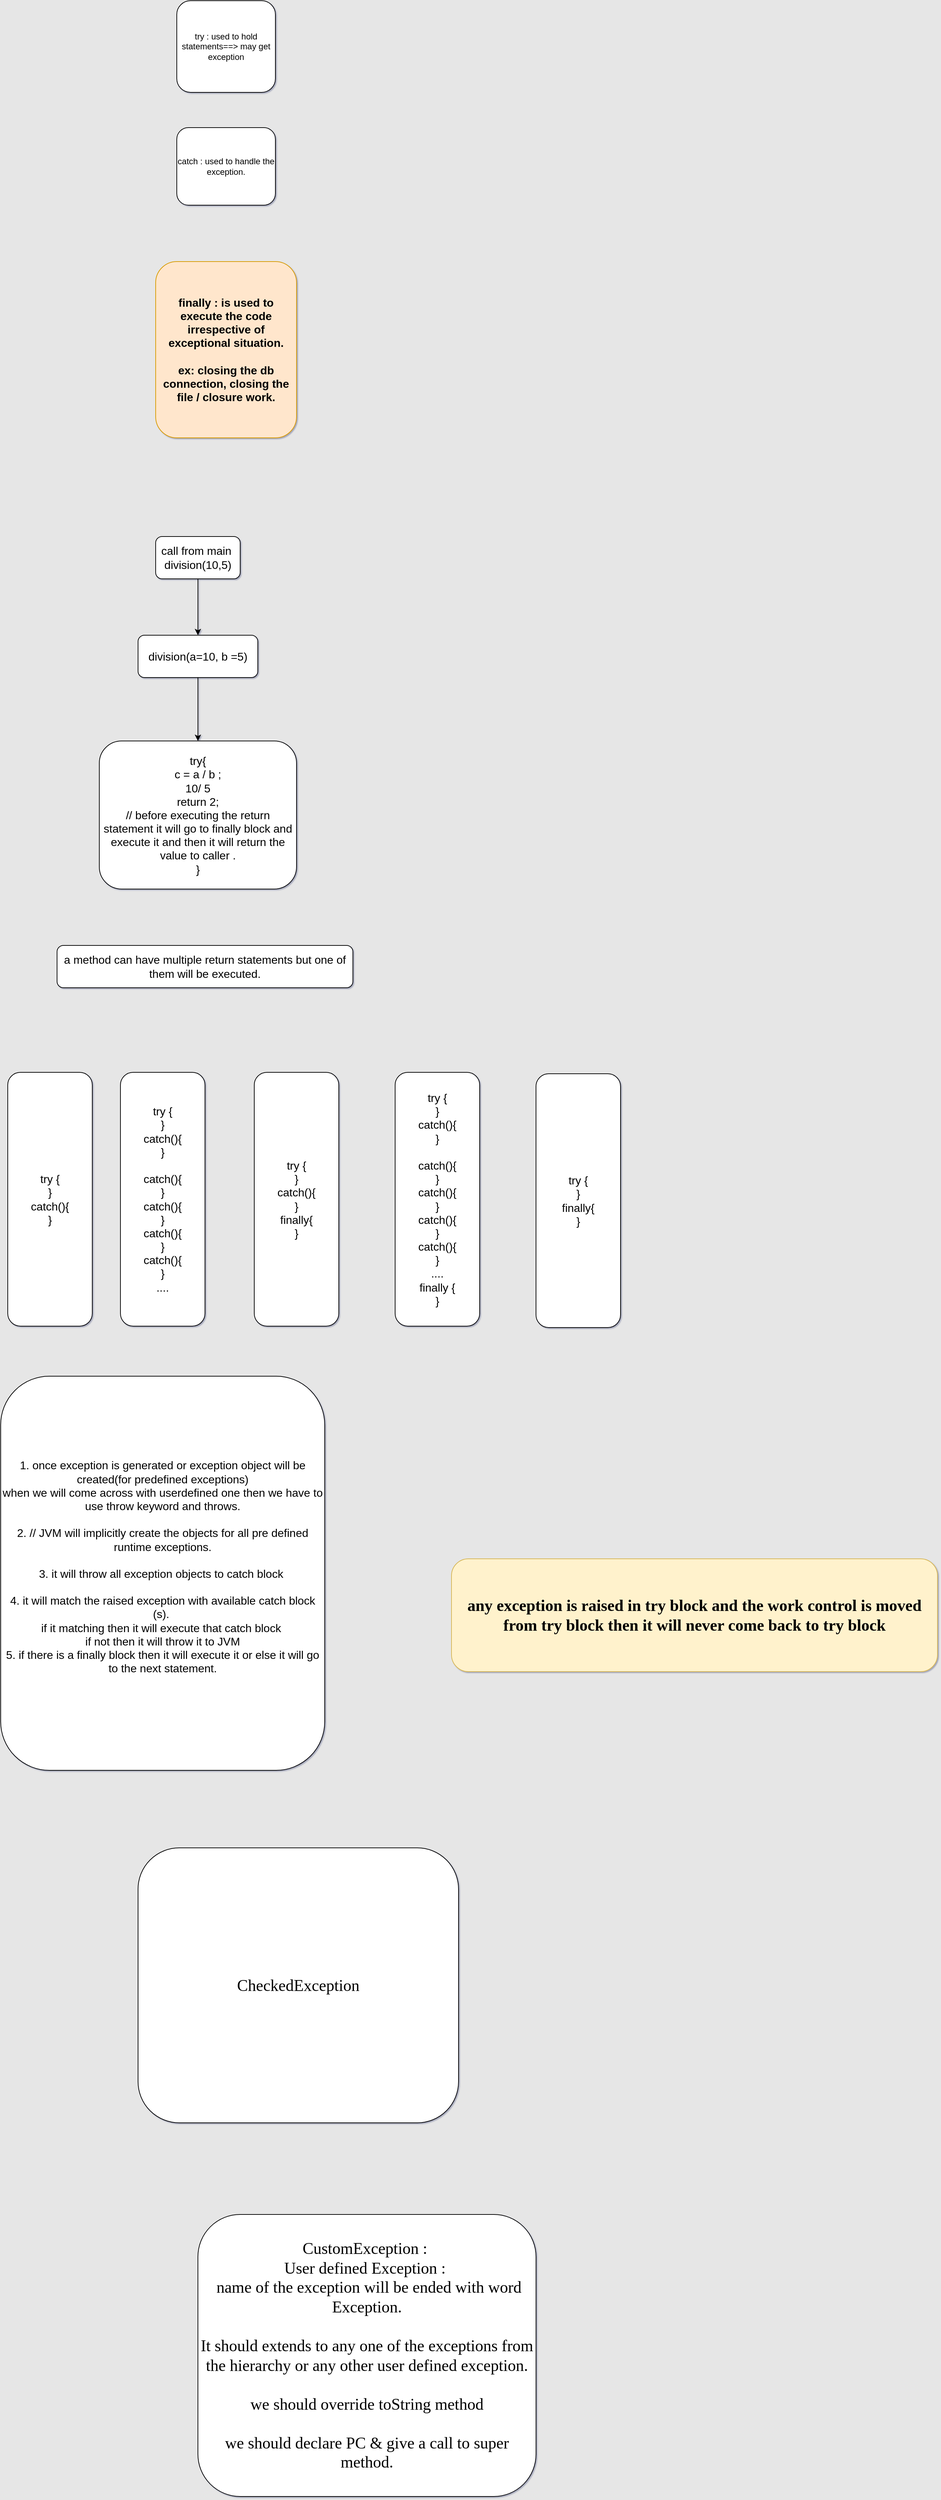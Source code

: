 <mxfile version="15.2.9" type="github" pages="2">
  <diagram id="KOsFHXbVnDmWhLEfPkbn" name="Page-1">
    <mxGraphModel dx="1673" dy="934" grid="1" gridSize="10" guides="1" tooltips="1" connect="1" arrows="1" fold="1" page="1" pageScale="1" pageWidth="850" pageHeight="1100" background="#E6E6E6" math="0" shadow="1">
      <root>
        <mxCell id="0" />
        <mxCell id="1" parent="0" />
        <mxCell id="-pQuZumZaUtOP_BRjxFS-1" value="try : used to hold statements==&amp;gt; may get exception" style="rounded=1;whiteSpace=wrap;html=1;" vertex="1" parent="1">
          <mxGeometry x="290" y="90" width="140" height="130" as="geometry" />
        </mxCell>
        <mxCell id="-pQuZumZaUtOP_BRjxFS-2" value="catch : used to handle the exception." style="rounded=1;whiteSpace=wrap;html=1;" vertex="1" parent="1">
          <mxGeometry x="290" y="270" width="140" height="110" as="geometry" />
        </mxCell>
        <mxCell id="-pQuZumZaUtOP_BRjxFS-3" value="finally : is used to execute the code irrespective of exceptional situation.&lt;br&gt;&lt;br&gt;ex: closing the db connection, closing the file / closure work.&lt;br&gt;" style="rounded=1;whiteSpace=wrap;html=1;fillColor=#ffe6cc;strokeColor=#d79b00;fontStyle=1;fontSize=16;" vertex="1" parent="1">
          <mxGeometry x="260" y="460" width="200" height="250" as="geometry" />
        </mxCell>
        <mxCell id="-pQuZumZaUtOP_BRjxFS-6" value="" style="edgeStyle=orthogonalEdgeStyle;rounded=0;orthogonalLoop=1;jettySize=auto;html=1;fontSize=16;" edge="1" parent="1" source="-pQuZumZaUtOP_BRjxFS-4" target="-pQuZumZaUtOP_BRjxFS-5">
          <mxGeometry relative="1" as="geometry" />
        </mxCell>
        <mxCell id="-pQuZumZaUtOP_BRjxFS-4" value="call from main&amp;nbsp;&lt;br&gt;division(10,5)" style="rounded=1;whiteSpace=wrap;html=1;fontSize=16;" vertex="1" parent="1">
          <mxGeometry x="260" y="850" width="120" height="60" as="geometry" />
        </mxCell>
        <mxCell id="-pQuZumZaUtOP_BRjxFS-8" value="" style="edgeStyle=orthogonalEdgeStyle;rounded=0;orthogonalLoop=1;jettySize=auto;html=1;fontSize=16;" edge="1" parent="1" source="-pQuZumZaUtOP_BRjxFS-5" target="-pQuZumZaUtOP_BRjxFS-7">
          <mxGeometry relative="1" as="geometry" />
        </mxCell>
        <mxCell id="-pQuZumZaUtOP_BRjxFS-5" value="division(a=10, b =5)" style="whiteSpace=wrap;html=1;rounded=1;fontSize=16;" vertex="1" parent="1">
          <mxGeometry x="235" y="990" width="170" height="60" as="geometry" />
        </mxCell>
        <mxCell id="-pQuZumZaUtOP_BRjxFS-7" value="try{&lt;br&gt;c = a / b ;&lt;br&gt;10/ 5&lt;br&gt;return 2;&lt;br&gt;// before executing the return statement it will go to finally block and execute it and then it will return the value to caller .&lt;br&gt;}" style="whiteSpace=wrap;html=1;rounded=1;fontSize=16;" vertex="1" parent="1">
          <mxGeometry x="180" y="1140" width="280" height="210" as="geometry" />
        </mxCell>
        <mxCell id="-pQuZumZaUtOP_BRjxFS-9" value="a method can have multiple return statements but one of them will be executed." style="rounded=1;whiteSpace=wrap;html=1;fontSize=16;" vertex="1" parent="1">
          <mxGeometry x="120" y="1430" width="420" height="60" as="geometry" />
        </mxCell>
        <mxCell id="-pQuZumZaUtOP_BRjxFS-10" value="try {&lt;br&gt;}&lt;br&gt;catch(){&lt;br&gt;}&lt;br&gt;" style="rounded=1;whiteSpace=wrap;html=1;fontSize=16;" vertex="1" parent="1">
          <mxGeometry x="50" y="1610" width="120" height="360" as="geometry" />
        </mxCell>
        <mxCell id="-pQuZumZaUtOP_BRjxFS-11" value="try {&lt;br&gt;}&lt;br&gt;catch(){&lt;br&gt;}&lt;br&gt;&lt;br&gt;catch(){&lt;br&gt;}&lt;br&gt;catch(){&lt;br&gt;}&lt;br&gt;catch(){&lt;br&gt;}&lt;br&gt;catch(){&lt;br&gt;}&lt;br&gt;....&lt;br&gt;" style="rounded=1;whiteSpace=wrap;html=1;fontSize=16;" vertex="1" parent="1">
          <mxGeometry x="210" y="1610" width="120" height="360" as="geometry" />
        </mxCell>
        <mxCell id="-pQuZumZaUtOP_BRjxFS-12" value="try {&lt;br&gt;}&lt;br&gt;catch(){&lt;br&gt;}&lt;br&gt;finally{&lt;br&gt;}" style="rounded=1;whiteSpace=wrap;html=1;fontSize=16;" vertex="1" parent="1">
          <mxGeometry x="400" y="1610" width="120" height="360" as="geometry" />
        </mxCell>
        <mxCell id="-pQuZumZaUtOP_BRjxFS-13" value="try {&lt;br&gt;}&lt;br&gt;catch(){&lt;br&gt;}&lt;br&gt;&lt;br&gt;catch(){&lt;br&gt;}&lt;br&gt;catch(){&lt;br&gt;}&lt;br&gt;catch(){&lt;br&gt;}&lt;br&gt;catch(){&lt;br&gt;}&lt;br&gt;....&lt;br&gt;finally {&lt;br&gt;}" style="rounded=1;whiteSpace=wrap;html=1;fontSize=16;" vertex="1" parent="1">
          <mxGeometry x="600" y="1610" width="120" height="360" as="geometry" />
        </mxCell>
        <mxCell id="-pQuZumZaUtOP_BRjxFS-14" value="try {&lt;br&gt;}&lt;br&gt;finally{&lt;br&gt;}" style="rounded=1;whiteSpace=wrap;html=1;fontSize=16;" vertex="1" parent="1">
          <mxGeometry x="800" y="1612" width="120" height="360" as="geometry" />
        </mxCell>
        <mxCell id="-pQuZumZaUtOP_BRjxFS-15" value="1. once exception is generated or exception object will be created(for predefined exceptions)&lt;br&gt;when we will come across with userdefined one then we have to use throw keyword and throws.&lt;br&gt;&amp;nbsp;&lt;br&gt;2.&amp;nbsp;// JVM will implicitly create the objects for all pre defined runtime exceptions.&lt;br&gt;&lt;br&gt;3. it will throw all exception objects to catch block&amp;nbsp;&lt;br&gt;&lt;br&gt;4. it will match the raised exception with available catch block (s).&amp;nbsp; &lt;br&gt;if it matching then it will execute that catch block&amp;nbsp;&lt;br&gt;if not then it will throw it to JVM&lt;br&gt;5. if there is a finally block then it will execute it or else it will go to the next statement.&lt;br&gt;&lt;br&gt;" style="rounded=1;whiteSpace=wrap;html=1;fontSize=16;" vertex="1" parent="1">
          <mxGeometry x="40" y="2041" width="460" height="559" as="geometry" />
        </mxCell>
        <mxCell id="-pQuZumZaUtOP_BRjxFS-16" value="any exception is raised in try block and the work control is moved from try block then it will never come back to try block" style="rounded=1;whiteSpace=wrap;html=1;fontSize=23;fontStyle=1;fontFamily=Comic Sans MS;fillColor=#fff2cc;strokeColor=#d6b656;" vertex="1" parent="1">
          <mxGeometry x="680" y="2300" width="690" height="160" as="geometry" />
        </mxCell>
        <mxCell id="-pQuZumZaUtOP_BRjxFS-17" value="CheckedException" style="rounded=1;whiteSpace=wrap;html=1;fontFamily=Comic Sans MS;fontSize=23;" vertex="1" parent="1">
          <mxGeometry x="235" y="2710" width="455" height="390" as="geometry" />
        </mxCell>
        <mxCell id="-pQuZumZaUtOP_BRjxFS-18" value="CustomException :&amp;nbsp;&lt;br&gt;User defined Exception :&amp;nbsp;&lt;br&gt;&amp;nbsp;name of the exception will be ended with word Exception.&lt;br&gt;&lt;br&gt;It should extends to any one of the exceptions from the hierarchy or any other user defined exception.&lt;br&gt;&lt;br&gt;we should override toString method&lt;br&gt;&lt;br&gt;we should declare PC &amp;amp; give a call to super method.&lt;br&gt;" style="rounded=1;whiteSpace=wrap;html=1;fontFamily=Comic Sans MS;fontSize=23;" vertex="1" parent="1">
          <mxGeometry x="320" y="3230" width="480" height="400" as="geometry" />
        </mxCell>
      </root>
    </mxGraphModel>
  </diagram>
  <diagram id="ga43FBYxD47Y-ojxkggj" name="String String buffer">
    <mxGraphModel dx="1888" dy="579" grid="1" gridSize="10" guides="1" tooltips="1" connect="1" arrows="1" fold="1" page="1" pageScale="1" pageWidth="850" pageHeight="1100" math="0" shadow="0">
      <root>
        <mxCell id="6bLkr666cF2w7Ll-ntS_-0" />
        <mxCell id="6bLkr666cF2w7Ll-ntS_-1" parent="6bLkr666cF2w7Ll-ntS_-0" />
        <mxCell id="6bLkr666cF2w7Ll-ntS_-14" value="" style="ellipse;shape=cloud;whiteSpace=wrap;html=1;fontFamily=Comic Sans MS;fontSize=23;" vertex="1" parent="6bLkr666cF2w7Ll-ntS_-1">
          <mxGeometry x="400" y="675" width="420" height="280" as="geometry" />
        </mxCell>
        <mxCell id="6bLkr666cF2w7Ll-ntS_-2" value="What is String?:&lt;br&gt;its a final class&amp;nbsp;&lt;br&gt;String objects are immutable.&lt;br&gt;internally it will hold the content in terms of a character array.&lt;br&gt;&lt;br&gt;&lt;span style=&quot;color: rgb(71 , 71 , 71) ; font-family: &amp;#34;dejavu serif&amp;#34; , &amp;#34;georgia&amp;#34; , &amp;#34;times new roman&amp;#34; , &amp;#34;times&amp;#34; , serif ; font-size: 14px ; text-align: left ; background-color: rgb(255 , 255 , 255)&quot;&gt;The&amp;nbsp;&lt;/span&gt;&lt;code style=&quot;font-family: &amp;#34;dejavu sans mono&amp;#34; , monospace ; font-size: 14px ; padding-top: 4px ; margin-top: 8px ; line-height: 1.4em ; color: rgb(71 , 71 , 71) ; text-align: left ; background-color: rgb(255 , 255 , 255)&quot;&gt;String&lt;/code&gt;&lt;span style=&quot;color: rgb(71 , 71 , 71) ; font-family: &amp;#34;dejavu serif&amp;#34; , &amp;#34;georgia&amp;#34; , &amp;#34;times new roman&amp;#34; , &amp;#34;times&amp;#34; , serif ; font-size: 14px ; text-align: left ; background-color: rgb(255 , 255 , 255)&quot;&gt;&amp;nbsp;class represents character strings. All string literals in Java programs, such as&amp;nbsp;&lt;/span&gt;&lt;code style=&quot;font-family: &amp;#34;dejavu sans mono&amp;#34; , monospace ; font-size: 14px ; padding-top: 4px ; margin-top: 8px ; line-height: 1.4em ; color: rgb(71 , 71 , 71) ; text-align: left ; background-color: rgb(255 , 255 , 255)&quot;&gt;&quot;abc&quot;&lt;/code&gt;&lt;span style=&quot;color: rgb(71 , 71 , 71) ; font-family: &amp;#34;dejavu serif&amp;#34; , &amp;#34;georgia&amp;#34; , &amp;#34;times new roman&amp;#34; , &amp;#34;times&amp;#34; , serif ; font-size: 14px ; text-align: left ; background-color: rgb(255 , 255 , 255)&quot;&gt;, are implemented as instances of this class.&lt;br&gt;&lt;/span&gt;&lt;br&gt;&quot;&quot; in any java program then all those are string objects.&lt;br&gt;" style="rounded=1;whiteSpace=wrap;html=1;fontFamily=Comic Sans MS;fontSize=23;" vertex="1" parent="6bLkr666cF2w7Ll-ntS_-1">
          <mxGeometry x="190" y="130" width="350" height="380" as="geometry" />
        </mxCell>
        <mxCell id="6bLkr666cF2w7Ll-ntS_-3" value="" style="rounded=0;whiteSpace=wrap;html=1;fontFamily=Comic Sans MS;fontSize=23;fillColor=#fff2cc;strokeColor=#d6b656;" vertex="1" parent="6bLkr666cF2w7Ll-ntS_-1">
          <mxGeometry x="60" y="570" width="310" height="250" as="geometry" />
        </mxCell>
        <mxCell id="6bLkr666cF2w7Ll-ntS_-4" value="Abhinandan" style="rounded=1;whiteSpace=wrap;html=1;fontFamily=Comic Sans MS;fontSize=23;" vertex="1" parent="6bLkr666cF2w7Ll-ntS_-1">
          <mxGeometry x="120" y="600" width="150" height="40" as="geometry" />
        </mxCell>
        <mxCell id="6bLkr666cF2w7Ll-ntS_-5" value="cogent" style="rounded=1;whiteSpace=wrap;html=1;fontFamily=Comic Sans MS;fontSize=23;" vertex="1" parent="6bLkr666cF2w7Ll-ntS_-1">
          <mxGeometry x="120" y="675" width="150" height="40" as="geometry" />
        </mxCell>
        <mxCell id="6bLkr666cF2w7Ll-ntS_-16" style="edgeStyle=orthogonalEdgeStyle;rounded=0;orthogonalLoop=1;jettySize=auto;html=1;fontFamily=Comic Sans MS;fontSize=23;" edge="1" parent="6bLkr666cF2w7Ll-ntS_-1" source="6bLkr666cF2w7Ll-ntS_-7" target="6bLkr666cF2w7Ll-ntS_-15">
          <mxGeometry relative="1" as="geometry">
            <Array as="points">
              <mxPoint x="-120" y="870" />
              <mxPoint x="600" y="870" />
            </Array>
          </mxGeometry>
        </mxCell>
        <mxCell id="6bLkr666cF2w7Ll-ntS_-7" value="String s&amp;nbsp;&lt;br&gt;String s2&lt;br&gt;String s3" style="shape=partialRectangle;whiteSpace=wrap;html=1;top=0;left=0;fillColor=none;fontFamily=Comic Sans MS;fontSize=23;" vertex="1" parent="6bLkr666cF2w7Ll-ntS_-1">
          <mxGeometry x="-180" y="630" width="120" height="110" as="geometry" />
        </mxCell>
        <mxCell id="6bLkr666cF2w7Ll-ntS_-9" value="" style="endArrow=none;html=1;fontFamily=Comic Sans MS;fontSize=23;" edge="1" parent="6bLkr666cF2w7Ll-ntS_-1">
          <mxGeometry width="50" height="50" relative="1" as="geometry">
            <mxPoint x="-180" y="720" as="sourcePoint" />
            <mxPoint x="-180" y="640" as="targetPoint" />
          </mxGeometry>
        </mxCell>
        <mxCell id="6bLkr666cF2w7Ll-ntS_-10" value="" style="endArrow=classic;html=1;fontFamily=Comic Sans MS;fontSize=23;" edge="1" parent="6bLkr666cF2w7Ll-ntS_-1" source="6bLkr666cF2w7Ll-ntS_-7">
          <mxGeometry width="50" height="50" relative="1" as="geometry">
            <mxPoint x="70" y="670" as="sourcePoint" />
            <mxPoint x="120" y="620" as="targetPoint" />
          </mxGeometry>
        </mxCell>
        <mxCell id="6bLkr666cF2w7Ll-ntS_-11" value="" style="endArrow=classic;html=1;fontFamily=Comic Sans MS;fontSize=23;entryX=0;entryY=0.5;entryDx=0;entryDy=0;" edge="1" parent="6bLkr666cF2w7Ll-ntS_-1" source="6bLkr666cF2w7Ll-ntS_-7" target="6bLkr666cF2w7Ll-ntS_-5">
          <mxGeometry width="50" height="50" relative="1" as="geometry">
            <mxPoint x="-50" y="660" as="sourcePoint" />
            <mxPoint x="130" y="630" as="targetPoint" />
          </mxGeometry>
        </mxCell>
        <mxCell id="6bLkr666cF2w7Ll-ntS_-27" style="edgeStyle=orthogonalEdgeStyle;rounded=0;orthogonalLoop=1;jettySize=auto;html=1;entryX=0;entryY=0.25;entryDx=0;entryDy=0;fontFamily=Comic Sans MS;fontSize=23;" edge="1" parent="6bLkr666cF2w7Ll-ntS_-1" source="6bLkr666cF2w7Ll-ntS_-13" target="6bLkr666cF2w7Ll-ntS_-5">
          <mxGeometry relative="1" as="geometry" />
        </mxCell>
        <mxCell id="6bLkr666cF2w7Ll-ntS_-13" value="String 5" style="text;html=1;strokeColor=none;fillColor=none;align=center;verticalAlign=middle;whiteSpace=wrap;rounded=0;fontFamily=Comic Sans MS;fontSize=23;" vertex="1" parent="6bLkr666cF2w7Ll-ntS_-1">
          <mxGeometry x="-180" y="520" width="120" height="130" as="geometry" />
        </mxCell>
        <mxCell id="6bLkr666cF2w7Ll-ntS_-15" value="&quot;congent university&quot;" style="rounded=1;whiteSpace=wrap;html=1;fontFamily=Comic Sans MS;fontSize=23;" vertex="1" parent="6bLkr666cF2w7Ll-ntS_-1">
          <mxGeometry x="540" y="760" width="120" height="60" as="geometry" />
        </mxCell>
        <mxCell id="6bLkr666cF2w7Ll-ntS_-17" value="heap area" style="text;html=1;strokeColor=#6c8ebf;fillColor=#dae8fc;align=center;verticalAlign=middle;whiteSpace=wrap;rounded=0;fontFamily=Comic Sans MS;fontSize=23;" vertex="1" parent="6bLkr666cF2w7Ll-ntS_-1">
          <mxGeometry x="690" y="860" width="120" height="20" as="geometry" />
        </mxCell>
        <mxCell id="6bLkr666cF2w7Ll-ntS_-24" style="edgeStyle=orthogonalEdgeStyle;rounded=0;orthogonalLoop=1;jettySize=auto;html=1;fontFamily=Comic Sans MS;fontSize=23;" edge="1" parent="6bLkr666cF2w7Ll-ntS_-1" source="6bLkr666cF2w7Ll-ntS_-18">
          <mxGeometry relative="1" as="geometry">
            <mxPoint x="130" y="620" as="targetPoint" />
          </mxGeometry>
        </mxCell>
        <mxCell id="6bLkr666cF2w7Ll-ntS_-18" value="String s4" style="text;html=1;strokeColor=none;fillColor=none;align=center;verticalAlign=middle;whiteSpace=wrap;rounded=0;fontFamily=Comic Sans MS;fontSize=23;" vertex="1" parent="6bLkr666cF2w7Ll-ntS_-1">
          <mxGeometry x="-180" y="620" width="110" height="20" as="geometry" />
        </mxCell>
        <mxCell id="6bLkr666cF2w7Ll-ntS_-20" value="String s4" style="text;html=1;strokeColor=none;fillColor=none;align=center;verticalAlign=middle;whiteSpace=wrap;rounded=0;fontFamily=Comic Sans MS;fontSize=23;" vertex="1" parent="6bLkr666cF2w7Ll-ntS_-1">
          <mxGeometry x="50" y="530" width="40" height="20" as="geometry" />
        </mxCell>
        <mxCell id="6bLkr666cF2w7Ll-ntS_-25" value="Text" style="text;html=1;strokeColor=none;fillColor=none;align=center;verticalAlign=middle;whiteSpace=wrap;rounded=0;fontFamily=Comic Sans MS;fontSize=23;" vertex="1" parent="6bLkr666cF2w7Ll-ntS_-1">
          <mxGeometry x="400" y="790" width="40" height="20" as="geometry" />
        </mxCell>
        <mxCell id="6bLkr666cF2w7Ll-ntS_-26" value="Text" style="text;html=1;strokeColor=none;fillColor=none;align=center;verticalAlign=middle;whiteSpace=wrap;rounded=0;fontFamily=Comic Sans MS;fontSize=23;" vertex="1" parent="6bLkr666cF2w7Ll-ntS_-1">
          <mxGeometry x="400" y="780" width="40" height="20" as="geometry" />
        </mxCell>
        <mxCell id="6bLkr666cF2w7Ll-ntS_-28" value="&#xa;&#xa;&lt;table class=&quot;table table-bordered&quot; style=&quot;background-color: transparent; border-collapse: collapse; border-spacing: 0px; border: 1px solid rgb(221, 221, 221); width: 716.547px; max-width: 100%; margin-bottom: 20px; display: table; margin-left: 0px; color: rgba(0, 0, 0, 0.87); font-family: arial, verdana, tahoma; font-size: 16px; font-style: normal; font-weight: 400; letter-spacing: normal; text-transform: none; word-spacing: 0px;&quot;&gt;&lt;thead&gt;&lt;tr&gt;&lt;th style=&quot;background: rgb(238 , 238 , 238) ; padding: 8px ; border: 1px solid rgb(221 , 221 , 221) ; line-height: 1.429 ; vertical-align: top ; text-align: center&quot;&gt;Escape Sequence&lt;/th&gt;&lt;th style=&quot;background: rgb(238 , 238 , 238) ; padding: 8px ; border: 1px solid rgb(221 , 221 , 221) ; line-height: 1.429 ; vertical-align: top ; text-align: center&quot;&gt;Description&lt;/th&gt;&lt;/tr&gt;&lt;/thead&gt;&lt;tbody&gt;&lt;tr&gt;&lt;td style=&quot;padding: 8px ; border: 1px solid rgb(221 , 221 , 221) ; line-height: 1.429 ; vertical-align: top ; text-align: center&quot;&gt;\t&lt;/td&gt;&lt;td style=&quot;padding: 8px ; border: 1px solid rgb(221 , 221 , 221) ; line-height: 1.429 ; vertical-align: top&quot;&gt;Inserts a tab in the text at this point.&lt;/td&gt;&lt;/tr&gt;&lt;tr&gt;&lt;td style=&quot;padding: 8px ; border: 1px solid rgb(221 , 221 , 221) ; line-height: 1.429 ; vertical-align: top ; text-align: center&quot;&gt;\b&lt;/td&gt;&lt;td style=&quot;padding: 8px ; border: 1px solid rgb(221 , 221 , 221) ; line-height: 1.429 ; vertical-align: top&quot;&gt;Inserts a backspace in the text at this point.&lt;/td&gt;&lt;/tr&gt;&lt;tr&gt;&lt;td style=&quot;padding: 8px ; border: 1px solid rgb(221 , 221 , 221) ; line-height: 1.429 ; vertical-align: top ; text-align: center&quot;&gt;\n&lt;/td&gt;&lt;td style=&quot;padding: 8px ; border: 1px solid rgb(221 , 221 , 221) ; line-height: 1.429 ; vertical-align: top&quot;&gt;Inserts a newline in the text at this point.&lt;/td&gt;&lt;/tr&gt;&lt;tr&gt;&lt;td style=&quot;padding: 8px ; border: 1px solid rgb(221 , 221 , 221) ; line-height: 1.429 ; vertical-align: top ; text-align: center&quot;&gt;\r&lt;/td&gt;&lt;td style=&quot;padding: 8px ; border: 1px solid rgb(221 , 221 , 221) ; line-height: 1.429 ; vertical-align: top&quot;&gt;Inserts a carriage return in the text at this point.&lt;/td&gt;&lt;/tr&gt;&lt;tr&gt;&lt;td style=&quot;padding: 8px ; border: 1px solid rgb(221 , 221 , 221) ; line-height: 1.429 ; vertical-align: top ; text-align: center&quot;&gt;\f&lt;/td&gt;&lt;td style=&quot;padding: 8px ; border: 1px solid rgb(221 , 221 , 221) ; line-height: 1.429 ; vertical-align: top&quot;&gt;Inserts a form feed in the text at this point.&lt;/td&gt;&lt;/tr&gt;&lt;tr&gt;&lt;td style=&quot;padding: 8px ; border: 1px solid rgb(221 , 221 , 221) ; line-height: 1.429 ; vertical-align: top ; text-align: center&quot;&gt;\&#39;&lt;/td&gt;&lt;td style=&quot;padding: 8px ; border: 1px solid rgb(221 , 221 , 221) ; line-height: 1.429 ; vertical-align: top&quot;&gt;Inserts a single quote character in the text at this point.&lt;/td&gt;&lt;/tr&gt;&lt;tr&gt;&lt;td style=&quot;padding: 8px ; border: 1px solid rgb(221 , 221 , 221) ; line-height: 1.429 ; vertical-align: top ; text-align: center&quot;&gt;\&quot;&lt;/td&gt;&lt;td style=&quot;padding: 8px ; border: 1px solid rgb(221 , 221 , 221) ; line-height: 1.429 ; vertical-align: top&quot;&gt;Inserts a double quote character in the text at this point.&lt;/td&gt;&lt;/tr&gt;&lt;tr&gt;&lt;td style=&quot;padding: 8px ; border: 1px solid rgb(221 , 221 , 221) ; line-height: 1.429 ; vertical-align: top ; text-align: center&quot;&gt;\\&lt;/td&gt;&lt;td style=&quot;padding: 8px ; border: 1px solid rgb(221 , 221 , 221) ; line-height: 1.429 ; vertical-align: top&quot;&gt;Inserts a backslash character in the text at this point.&lt;/td&gt;&lt;/tr&gt;&lt;/tbody&gt;&lt;/table&gt;&#xa;&#xa;" style="shape=process;whiteSpace=wrap;html=1;backgroundOutline=1;fontFamily=Comic Sans MS;fontSize=23;" vertex="1" parent="6bLkr666cF2w7Ll-ntS_-1">
          <mxGeometry x="-520" y="1020" width="1170" height="490" as="geometry" />
        </mxCell>
        <mxCell id="6bLkr666cF2w7Ll-ntS_-29" value="&#xa;&#xa;&#xa;&#xa;&#xa;&#xa;&#xa;&#xa;&#xa;&#xa;&#xa;&#xa;&#xa;&lt;table border=&quot;0&quot; cellpadding=&quot;0&quot; cellspacing=&quot;0&quot; width=&quot;910&quot; style=&quot;border-collapse: collapse ; width: 682pt&quot;&gt;&#xa;&#xa; &lt;colgroup&gt;&lt;col width=&quot;326&quot; style=&quot;width: 245pt&quot;&gt;&#xa; &lt;col width=&quot;302&quot; style=&quot;width: 226pt&quot;&gt;&#xa; &lt;col width=&quot;282&quot; style=&quot;width: 211pt&quot;&gt;&#xa; &lt;/colgroup&gt;&lt;tbody&gt;&lt;tr style=&quot;height: 19.2pt&quot;&gt;&#xa;  &lt;td height=&quot;26&quot; class=&quot;xl66&quot; width=&quot;326&quot; style=&quot;height: 19.2pt ; width: 245pt&quot;&gt;pointer&lt;/td&gt;&#xa;  &lt;td class=&quot;xl66&quot; width=&quot;302&quot; style=&quot;border-left: none ; width: 226pt&quot;&gt;String&lt;/td&gt;&#xa;  &lt;td class=&quot;xl66&quot; width=&quot;282&quot; style=&quot;border-left: none ; width: 211pt&quot;&gt;StringBuffer&lt;span&gt;&amp;nbsp;&lt;/span&gt;&lt;/td&gt;&#xa; &lt;/tr&gt;&#xa; &lt;tr style=&quot;height: 37.2pt&quot;&gt;&#xa;  &lt;td height=&quot;50&quot; class=&quot;xl65&quot; width=&quot;326&quot; style=&quot;height: 37.2pt ; border-top: none ; width: 245pt&quot;&gt;Storage&lt;/td&gt;&#xa;  &lt;td class=&quot;xl65&quot; width=&quot;302&quot; style=&quot;border-top: none ; border-left: none ; width: 226pt&quot;&gt;String&#xa;  pool &amp;amp; with new keyword in heap&lt;/td&gt;&#xa;  &lt;td class=&quot;xl65&quot; width=&quot;282&quot; style=&quot;border-top: none ; border-left: none ; width: 211pt&quot;&gt;heap&#xa;  ( mutability)&lt;/td&gt;&#xa; &lt;/tr&gt;&#xa; &lt;tr style=&quot;height: 37.2pt&quot;&gt;&#xa;  &lt;td height=&quot;50&quot; class=&quot;xl65&quot; width=&quot;326&quot; style=&quot;height: 37.2pt ; border-top: none ; width: 245pt&quot;&gt;content&lt;/td&gt;&#xa;  &lt;td class=&quot;xl65&quot; width=&quot;302&quot; style=&quot;border-top: none ; border-left: none ; width: 226pt&quot;&gt;once&#xa;  it is initialized we can&#39;t chagne it&lt;/td&gt;&#xa;  &lt;td class=&quot;xl65&quot; width=&quot;282&quot; style=&quot;border-top: none ; border-left: none ; width: 211pt&quot;&gt;can&#xa;  be modified&lt;/td&gt;&#xa; &lt;/tr&gt;&#xa; &lt;tr style=&quot;height: 18.6pt&quot;&gt;&#xa;  &lt;td height=&quot;25&quot; class=&quot;xl65&quot; width=&quot;326&quot; style=&quot;height: 18.6pt ; border-top: none ; width: 245pt&quot;&gt;mutability&lt;/td&gt;&#xa;  &lt;td class=&quot;xl65&quot; width=&quot;302&quot; style=&quot;border-top: none ; border-left: none ; width: 226pt&quot;&gt;immutable&lt;/td&gt;&#xa;  &lt;td class=&quot;xl65&quot; width=&quot;282&quot; style=&quot;border-top: none ; border-left: none ; width: 211pt&quot;&gt;mutable&lt;/td&gt;&#xa; &lt;/tr&gt;&#xa; &lt;tr style=&quot;height: 37.2pt&quot;&gt;&#xa;  &lt;td height=&quot;50&quot; class=&quot;xl65&quot; width=&quot;326&quot; style=&quot;height: 37.2pt ; border-top: none ; width: 245pt&quot;&gt;Thread safe&lt;/td&gt;&#xa;  &lt;td class=&quot;xl65&quot; width=&quot;302&quot; style=&quot;border-top: none ; border-left: none ; width: 226pt&quot;&gt;not&#xa;  used in threaded environment&lt;/td&gt;&#xa;  &lt;td class=&quot;xl65&quot; width=&quot;282&quot; style=&quot;border-top: none ; border-left: none ; width: 211pt&quot;&gt;used&#xa;  in multi threaded environment.&lt;/td&gt;&#xa; &lt;/tr&gt;&#xa;&#xa;&lt;/tbody&gt;&lt;/table&gt;&#xa;&#xa;&#xa;&#xa;&#xa;" style="rounded=1;whiteSpace=wrap;html=1;fontFamily=Comic Sans MS;fontSize=23;" vertex="1" parent="6bLkr666cF2w7Ll-ntS_-1">
          <mxGeometry x="-180" y="1970" width="870" height="1540" as="geometry" />
        </mxCell>
        <mxCell id="6bLkr666cF2w7Ll-ntS_-30" value="" style="rounded=1;whiteSpace=wrap;html=1;fontFamily=Comic Sans MS;fontSize=23;" vertex="1" parent="6bLkr666cF2w7Ll-ntS_-1">
          <mxGeometry x="-40" y="3630" width="480" height="430" as="geometry" />
        </mxCell>
      </root>
    </mxGraphModel>
  </diagram>
</mxfile>
